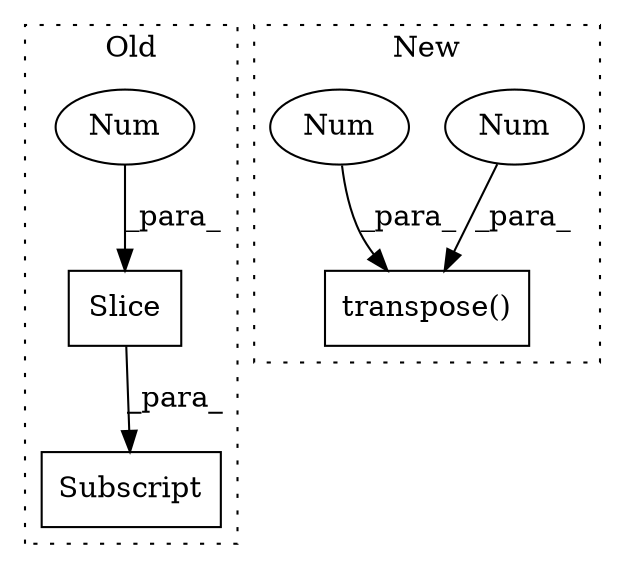 digraph G {
subgraph cluster0 {
1 [label="Slice" a="80" s="8638" l="1" shape="box"];
4 [label="Num" a="76" s="8639" l="1" shape="ellipse"];
6 [label="Subscript" a="63" s="8629,0" l="12,0" shape="box"];
label = "Old";
style="dotted";
}
subgraph cluster1 {
2 [label="transpose()" a="75" s="13753,13770" l="14,1" shape="box"];
3 [label="Num" a="76" s="13767" l="1" shape="ellipse"];
5 [label="Num" a="76" s="13769" l="1" shape="ellipse"];
label = "New";
style="dotted";
}
1 -> 6 [label="_para_"];
3 -> 2 [label="_para_"];
4 -> 1 [label="_para_"];
5 -> 2 [label="_para_"];
}